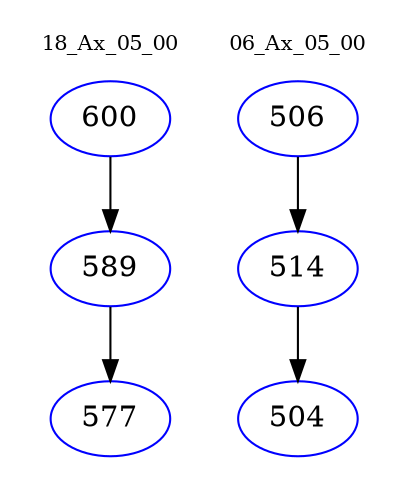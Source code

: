 digraph{
subgraph cluster_0 {
color = white
label = "18_Ax_05_00";
fontsize=10;
T0_600 [label="600", color="blue"]
T0_600 -> T0_589 [color="black"]
T0_589 [label="589", color="blue"]
T0_589 -> T0_577 [color="black"]
T0_577 [label="577", color="blue"]
}
subgraph cluster_1 {
color = white
label = "06_Ax_05_00";
fontsize=10;
T1_506 [label="506", color="blue"]
T1_506 -> T1_514 [color="black"]
T1_514 [label="514", color="blue"]
T1_514 -> T1_504 [color="black"]
T1_504 [label="504", color="blue"]
}
}
